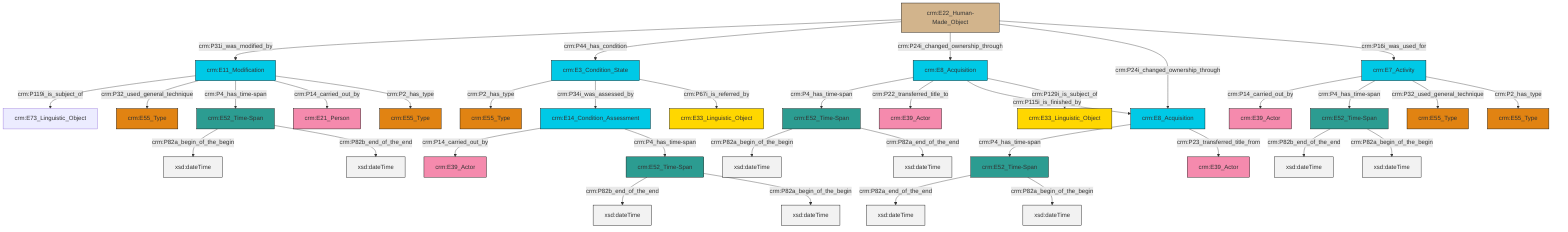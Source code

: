 graph TD
classDef Literal fill:#f2f2f2,stroke:#000000;
classDef CRM_Entity fill:#FFFFFF,stroke:#000000;
classDef Temporal_Entity fill:#00C9E6, stroke:#000000;
classDef Type fill:#E18312, stroke:#000000;
classDef Time-Span fill:#2C9C91, stroke:#000000;
classDef Appellation fill:#FFEB7F, stroke:#000000;
classDef Place fill:#008836, stroke:#000000;
classDef Persistent_Item fill:#B266B2, stroke:#000000;
classDef Conceptual_Object fill:#FFD700, stroke:#000000;
classDef Physical_Thing fill:#D2B48C, stroke:#000000;
classDef Actor fill:#f58aad, stroke:#000000;
classDef PC_Classes fill:#4ce600, stroke:#000000;
classDef Multi fill:#cccccc,stroke:#000000;

4["crm:E11_Modification"]:::Temporal_Entity -->|crm:P119i_is_subject_of| 5["crm:E73_Linguistic_Object"]:::Default
8["crm:E14_Condition_Assessment"]:::Temporal_Entity -->|crm:P14_carried_out_by| 0["crm:E39_Actor"]:::Actor
9["crm:E7_Activity"]:::Temporal_Entity -->|crm:P14_carried_out_by| 10["crm:E39_Actor"]:::Actor
11["crm:E8_Acquisition"]:::Temporal_Entity -->|crm:P4_has_time-span| 12["crm:E52_Time-Span"]:::Time-Span
16["crm:E52_Time-Span"]:::Time-Span -->|crm:P82b_end_of_the_end| 17[xsd:dateTime]:::Literal
12["crm:E52_Time-Span"]:::Time-Span -->|crm:P82a_begin_of_the_begin| 18[xsd:dateTime]:::Literal
21["crm:E52_Time-Span"]:::Time-Span -->|crm:P82a_end_of_the_end| 22[xsd:dateTime]:::Literal
4["crm:E11_Modification"]:::Temporal_Entity -->|crm:P32_used_general_technique| 2["crm:E55_Type"]:::Type
25["crm:E52_Time-Span"]:::Time-Span -->|crm:P82a_begin_of_the_begin| 26[xsd:dateTime]:::Literal
25["crm:E52_Time-Span"]:::Time-Span -->|crm:P82b_end_of_the_end| 27[xsd:dateTime]:::Literal
30["crm:E3_Condition_State"]:::Temporal_Entity -->|crm:P2_has_type| 31["crm:E55_Type"]:::Type
9["crm:E7_Activity"]:::Temporal_Entity -->|crm:P4_has_time-span| 16["crm:E52_Time-Span"]:::Time-Span
32["crm:E52_Time-Span"]:::Time-Span -->|crm:P82b_end_of_the_end| 33[xsd:dateTime]:::Literal
34["crm:E22_Human-Made_Object"]:::Physical_Thing -->|crm:P31i_was_modified_by| 4["crm:E11_Modification"]:::Temporal_Entity
11["crm:E8_Acquisition"]:::Temporal_Entity -->|crm:P22_transferred_title_to| 13["crm:E39_Actor"]:::Actor
34["crm:E22_Human-Made_Object"]:::Physical_Thing -->|crm:P44_has_condition| 30["crm:E3_Condition_State"]:::Temporal_Entity
30["crm:E3_Condition_State"]:::Temporal_Entity -->|crm:P34i_was_assessed_by| 8["crm:E14_Condition_Assessment"]:::Temporal_Entity
9["crm:E7_Activity"]:::Temporal_Entity -->|crm:P32_used_general_technique| 35["crm:E55_Type"]:::Type
12["crm:E52_Time-Span"]:::Time-Span -->|crm:P82a_end_of_the_end| 38[xsd:dateTime]:::Literal
4["crm:E11_Modification"]:::Temporal_Entity -->|crm:P4_has_time-span| 25["crm:E52_Time-Span"]:::Time-Span
34["crm:E22_Human-Made_Object"]:::Physical_Thing -->|crm:P24i_changed_ownership_through| 11["crm:E8_Acquisition"]:::Temporal_Entity
28["crm:E8_Acquisition"]:::Temporal_Entity -->|crm:P4_has_time-span| 21["crm:E52_Time-Span"]:::Time-Span
11["crm:E8_Acquisition"]:::Temporal_Entity -->|crm:P115i_is_finished_by| 28["crm:E8_Acquisition"]:::Temporal_Entity
8["crm:E14_Condition_Assessment"]:::Temporal_Entity -->|crm:P4_has_time-span| 32["crm:E52_Time-Span"]:::Time-Span
32["crm:E52_Time-Span"]:::Time-Span -->|crm:P82a_begin_of_the_begin| 46[xsd:dateTime]:::Literal
34["crm:E22_Human-Made_Object"]:::Physical_Thing -->|crm:P24i_changed_ownership_through| 28["crm:E8_Acquisition"]:::Temporal_Entity
4["crm:E11_Modification"]:::Temporal_Entity -->|crm:P14_carried_out_by| 6["crm:E21_Person"]:::Actor
21["crm:E52_Time-Span"]:::Time-Span -->|crm:P82a_begin_of_the_begin| 49[xsd:dateTime]:::Literal
16["crm:E52_Time-Span"]:::Time-Span -->|crm:P82a_begin_of_the_begin| 50[xsd:dateTime]:::Literal
11["crm:E8_Acquisition"]:::Temporal_Entity -->|crm:P129i_is_subject_of| 23["crm:E33_Linguistic_Object"]:::Conceptual_Object
9["crm:E7_Activity"]:::Temporal_Entity -->|crm:P2_has_type| 19["crm:E55_Type"]:::Type
30["crm:E3_Condition_State"]:::Temporal_Entity -->|crm:P67i_is_referred_by| 51["crm:E33_Linguistic_Object"]:::Conceptual_Object
28["crm:E8_Acquisition"]:::Temporal_Entity -->|crm:P23_transferred_title_from| 53["crm:E39_Actor"]:::Actor
34["crm:E22_Human-Made_Object"]:::Physical_Thing -->|crm:P16i_was_used_for| 9["crm:E7_Activity"]:::Temporal_Entity
4["crm:E11_Modification"]:::Temporal_Entity -->|crm:P2_has_type| 41["crm:E55_Type"]:::Type